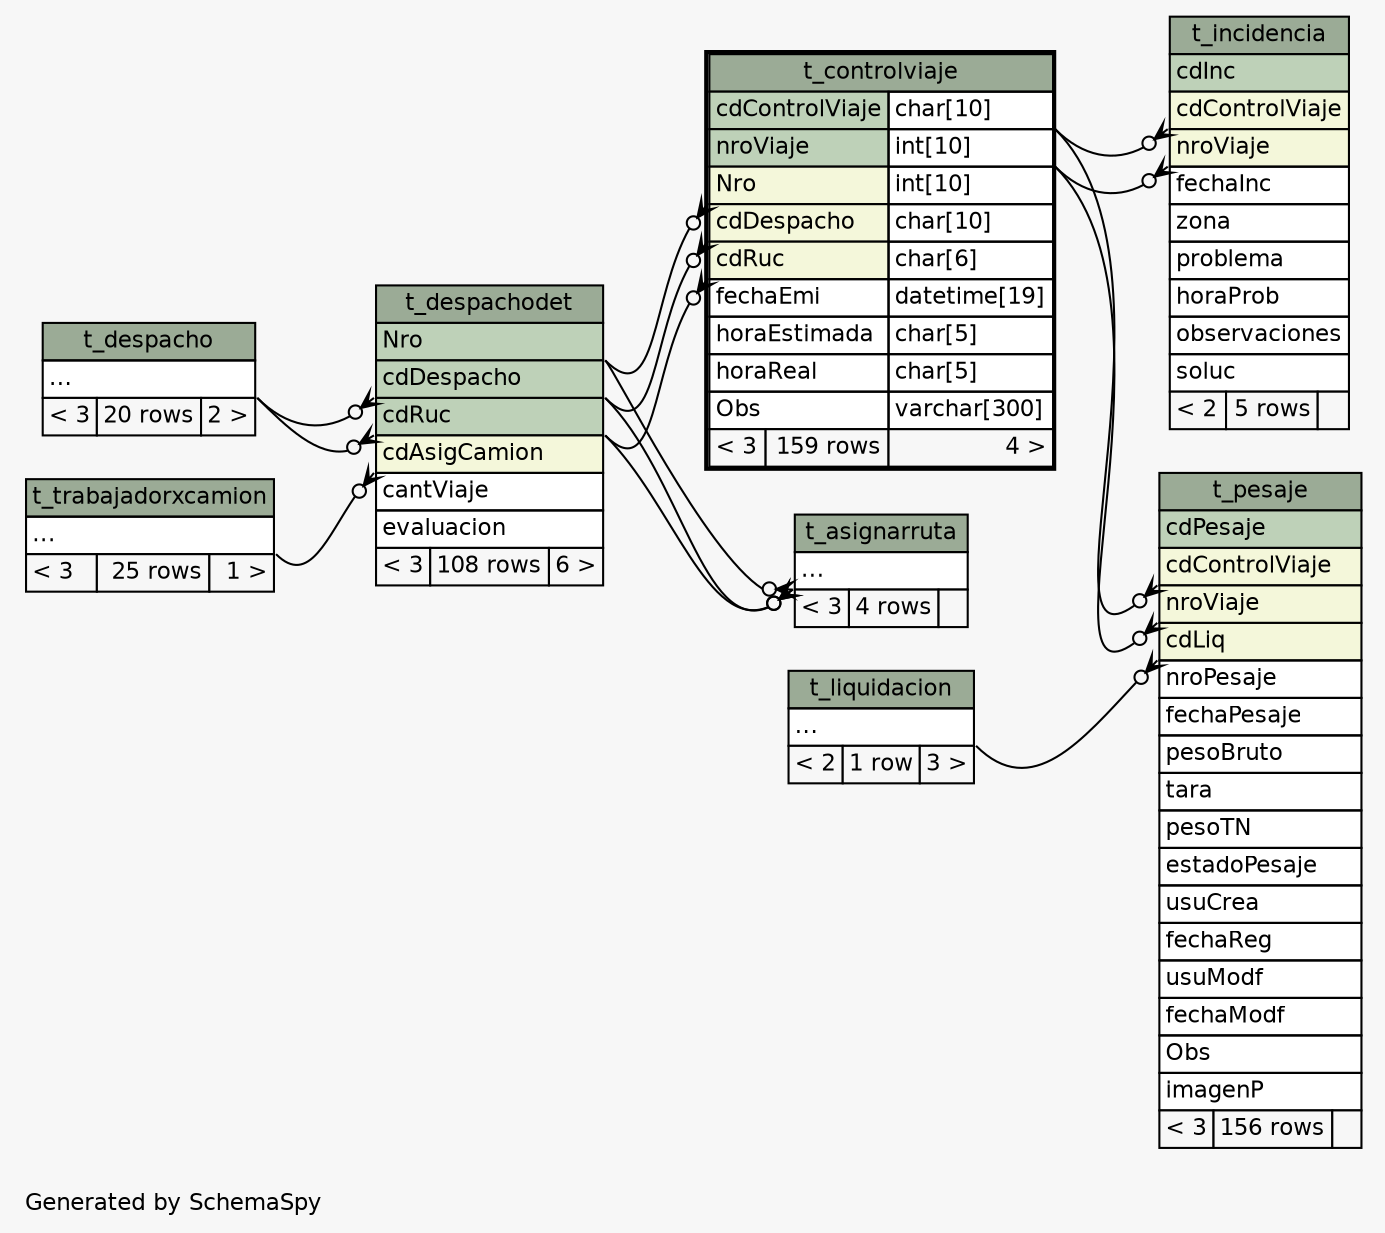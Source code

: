 // dot null on Windows 7 6.1
// SchemaSpy rev 590
digraph "twoDegreesRelationshipsDiagram" {
  graph [
    rankdir="RL"
    bgcolor="#f7f7f7"
    label="\nGenerated by SchemaSpy"
    labeljust="l"
    nodesep="0.18"
    ranksep="0.46"
    fontname="Helvetica"
    fontsize="11"
  ];
  node [
    fontname="Helvetica"
    fontsize="11"
    shape="plaintext"
  ];
  edge [
    arrowsize="0.8"
  ];
  "t_asignarruta":"elipses":sw -> "t_despachodet":"cdDespacho":se [arrowhead=none dir=back arrowtail=crowodot];
  "t_asignarruta":"elipses":sw -> "t_despachodet":"cdRuc":se [arrowhead=none dir=back arrowtail=crowodot];
  "t_asignarruta":"elipses":sw -> "t_despachodet":"Nro":se [arrowhead=none dir=back arrowtail=crowodot];
  "t_controlviaje":"cdDespacho":sw -> "t_despachodet":"cdDespacho":se [arrowhead=none dir=back arrowtail=crowodot];
  "t_controlviaje":"cdRuc":sw -> "t_despachodet":"cdRuc":se [arrowhead=none dir=back arrowtail=crowodot];
  "t_controlviaje":"Nro":sw -> "t_despachodet":"Nro":se [arrowhead=none dir=back arrowtail=crowodot];
  "t_despachodet":"cdAsigCamion":sw -> "t_trabajadorxcamion":"elipses":se [arrowhead=none dir=back arrowtail=crowodot];
  "t_despachodet":"cdDespacho":sw -> "t_despacho":"elipses":se [arrowhead=none dir=back arrowtail=crowodot];
  "t_despachodet":"cdRuc":sw -> "t_despacho":"elipses":se [arrowhead=none dir=back arrowtail=crowodot];
  "t_incidencia":"cdControlViaje":sw -> "t_controlviaje":"cdControlViaje.type":se [arrowhead=none dir=back arrowtail=crowodot];
  "t_incidencia":"nroViaje":sw -> "t_controlviaje":"nroViaje.type":se [arrowhead=none dir=back arrowtail=crowodot];
  "t_pesaje":"cdControlViaje":sw -> "t_controlviaje":"cdControlViaje.type":se [arrowhead=none dir=back arrowtail=crowodot];
  "t_pesaje":"cdLiq":sw -> "t_liquidacion":"elipses":se [arrowhead=none dir=back arrowtail=crowodot];
  "t_pesaje":"nroViaje":sw -> "t_controlviaje":"nroViaje.type":se [arrowhead=none dir=back arrowtail=crowodot];
  "t_asignarruta" [
    label=<
    <TABLE BORDER="0" CELLBORDER="1" CELLSPACING="0" BGCOLOR="#ffffff">
      <TR><TD COLSPAN="3" BGCOLOR="#9bab96" ALIGN="CENTER">t_asignarruta</TD></TR>
      <TR><TD PORT="elipses" COLSPAN="3" ALIGN="LEFT">...</TD></TR>
      <TR><TD ALIGN="LEFT" BGCOLOR="#f7f7f7">&lt; 3</TD><TD ALIGN="RIGHT" BGCOLOR="#f7f7f7">4 rows</TD><TD ALIGN="RIGHT" BGCOLOR="#f7f7f7">  </TD></TR>
    </TABLE>>
    URL="t_asignarruta.html"
    tooltip="t_asignarruta"
  ];
  "t_controlviaje" [
    label=<
    <TABLE BORDER="2" CELLBORDER="1" CELLSPACING="0" BGCOLOR="#ffffff">
      <TR><TD COLSPAN="3" BGCOLOR="#9bab96" ALIGN="CENTER">t_controlviaje</TD></TR>
      <TR><TD PORT="cdControlViaje" COLSPAN="2" BGCOLOR="#bed1b8" ALIGN="LEFT">cdControlViaje</TD><TD PORT="cdControlViaje.type" ALIGN="LEFT">char[10]</TD></TR>
      <TR><TD PORT="nroViaje" COLSPAN="2" BGCOLOR="#bed1b8" ALIGN="LEFT">nroViaje</TD><TD PORT="nroViaje.type" ALIGN="LEFT">int[10]</TD></TR>
      <TR><TD PORT="Nro" COLSPAN="2" BGCOLOR="#f4f7da" ALIGN="LEFT">Nro</TD><TD PORT="Nro.type" ALIGN="LEFT">int[10]</TD></TR>
      <TR><TD PORT="cdDespacho" COLSPAN="2" BGCOLOR="#f4f7da" ALIGN="LEFT">cdDespacho</TD><TD PORT="cdDespacho.type" ALIGN="LEFT">char[10]</TD></TR>
      <TR><TD PORT="cdRuc" COLSPAN="2" BGCOLOR="#f4f7da" ALIGN="LEFT">cdRuc</TD><TD PORT="cdRuc.type" ALIGN="LEFT">char[6]</TD></TR>
      <TR><TD PORT="fechaEmi" COLSPAN="2" ALIGN="LEFT">fechaEmi</TD><TD PORT="fechaEmi.type" ALIGN="LEFT">datetime[19]</TD></TR>
      <TR><TD PORT="horaEstimada" COLSPAN="2" ALIGN="LEFT">horaEstimada</TD><TD PORT="horaEstimada.type" ALIGN="LEFT">char[5]</TD></TR>
      <TR><TD PORT="horaReal" COLSPAN="2" ALIGN="LEFT">horaReal</TD><TD PORT="horaReal.type" ALIGN="LEFT">char[5]</TD></TR>
      <TR><TD PORT="Obs" COLSPAN="2" ALIGN="LEFT">Obs</TD><TD PORT="Obs.type" ALIGN="LEFT">varchar[300]</TD></TR>
      <TR><TD ALIGN="LEFT" BGCOLOR="#f7f7f7">&lt; 3</TD><TD ALIGN="RIGHT" BGCOLOR="#f7f7f7">159 rows</TD><TD ALIGN="RIGHT" BGCOLOR="#f7f7f7">4 &gt;</TD></TR>
    </TABLE>>
    URL="t_controlviaje.html"
    tooltip="t_controlviaje"
  ];
  "t_despacho" [
    label=<
    <TABLE BORDER="0" CELLBORDER="1" CELLSPACING="0" BGCOLOR="#ffffff">
      <TR><TD COLSPAN="3" BGCOLOR="#9bab96" ALIGN="CENTER">t_despacho</TD></TR>
      <TR><TD PORT="elipses" COLSPAN="3" ALIGN="LEFT">...</TD></TR>
      <TR><TD ALIGN="LEFT" BGCOLOR="#f7f7f7">&lt; 3</TD><TD ALIGN="RIGHT" BGCOLOR="#f7f7f7">20 rows</TD><TD ALIGN="RIGHT" BGCOLOR="#f7f7f7">2 &gt;</TD></TR>
    </TABLE>>
    URL="t_despacho.html"
    tooltip="t_despacho"
  ];
  "t_despachodet" [
    label=<
    <TABLE BORDER="0" CELLBORDER="1" CELLSPACING="0" BGCOLOR="#ffffff">
      <TR><TD COLSPAN="3" BGCOLOR="#9bab96" ALIGN="CENTER">t_despachodet</TD></TR>
      <TR><TD PORT="Nro" COLSPAN="3" BGCOLOR="#bed1b8" ALIGN="LEFT">Nro</TD></TR>
      <TR><TD PORT="cdDespacho" COLSPAN="3" BGCOLOR="#bed1b8" ALIGN="LEFT">cdDespacho</TD></TR>
      <TR><TD PORT="cdRuc" COLSPAN="3" BGCOLOR="#bed1b8" ALIGN="LEFT">cdRuc</TD></TR>
      <TR><TD PORT="cdAsigCamion" COLSPAN="3" BGCOLOR="#f4f7da" ALIGN="LEFT">cdAsigCamion</TD></TR>
      <TR><TD PORT="cantViaje" COLSPAN="3" ALIGN="LEFT">cantViaje</TD></TR>
      <TR><TD PORT="evaluacion" COLSPAN="3" ALIGN="LEFT">evaluacion</TD></TR>
      <TR><TD ALIGN="LEFT" BGCOLOR="#f7f7f7">&lt; 3</TD><TD ALIGN="RIGHT" BGCOLOR="#f7f7f7">108 rows</TD><TD ALIGN="RIGHT" BGCOLOR="#f7f7f7">6 &gt;</TD></TR>
    </TABLE>>
    URL="t_despachodet.html"
    tooltip="t_despachodet"
  ];
  "t_incidencia" [
    label=<
    <TABLE BORDER="0" CELLBORDER="1" CELLSPACING="0" BGCOLOR="#ffffff">
      <TR><TD COLSPAN="3" BGCOLOR="#9bab96" ALIGN="CENTER">t_incidencia</TD></TR>
      <TR><TD PORT="cdInc" COLSPAN="3" BGCOLOR="#bed1b8" ALIGN="LEFT">cdInc</TD></TR>
      <TR><TD PORT="cdControlViaje" COLSPAN="3" BGCOLOR="#f4f7da" ALIGN="LEFT">cdControlViaje</TD></TR>
      <TR><TD PORT="nroViaje" COLSPAN="3" BGCOLOR="#f4f7da" ALIGN="LEFT">nroViaje</TD></TR>
      <TR><TD PORT="fechaInc" COLSPAN="3" ALIGN="LEFT">fechaInc</TD></TR>
      <TR><TD PORT="zona" COLSPAN="3" ALIGN="LEFT">zona</TD></TR>
      <TR><TD PORT="problema" COLSPAN="3" ALIGN="LEFT">problema</TD></TR>
      <TR><TD PORT="horaProb" COLSPAN="3" ALIGN="LEFT">horaProb</TD></TR>
      <TR><TD PORT="observaciones" COLSPAN="3" ALIGN="LEFT">observaciones</TD></TR>
      <TR><TD PORT="soluc" COLSPAN="3" ALIGN="LEFT">soluc</TD></TR>
      <TR><TD ALIGN="LEFT" BGCOLOR="#f7f7f7">&lt; 2</TD><TD ALIGN="RIGHT" BGCOLOR="#f7f7f7">5 rows</TD><TD ALIGN="RIGHT" BGCOLOR="#f7f7f7">  </TD></TR>
    </TABLE>>
    URL="t_incidencia.html"
    tooltip="t_incidencia"
  ];
  "t_liquidacion" [
    label=<
    <TABLE BORDER="0" CELLBORDER="1" CELLSPACING="0" BGCOLOR="#ffffff">
      <TR><TD COLSPAN="3" BGCOLOR="#9bab96" ALIGN="CENTER">t_liquidacion</TD></TR>
      <TR><TD PORT="elipses" COLSPAN="3" ALIGN="LEFT">...</TD></TR>
      <TR><TD ALIGN="LEFT" BGCOLOR="#f7f7f7">&lt; 2</TD><TD ALIGN="RIGHT" BGCOLOR="#f7f7f7">1 row</TD><TD ALIGN="RIGHT" BGCOLOR="#f7f7f7">3 &gt;</TD></TR>
    </TABLE>>
    URL="t_liquidacion.html"
    tooltip="t_liquidacion"
  ];
  "t_pesaje" [
    label=<
    <TABLE BORDER="0" CELLBORDER="1" CELLSPACING="0" BGCOLOR="#ffffff">
      <TR><TD COLSPAN="3" BGCOLOR="#9bab96" ALIGN="CENTER">t_pesaje</TD></TR>
      <TR><TD PORT="cdPesaje" COLSPAN="3" BGCOLOR="#bed1b8" ALIGN="LEFT">cdPesaje</TD></TR>
      <TR><TD PORT="cdControlViaje" COLSPAN="3" BGCOLOR="#f4f7da" ALIGN="LEFT">cdControlViaje</TD></TR>
      <TR><TD PORT="nroViaje" COLSPAN="3" BGCOLOR="#f4f7da" ALIGN="LEFT">nroViaje</TD></TR>
      <TR><TD PORT="cdLiq" COLSPAN="3" BGCOLOR="#f4f7da" ALIGN="LEFT">cdLiq</TD></TR>
      <TR><TD PORT="nroPesaje" COLSPAN="3" ALIGN="LEFT">nroPesaje</TD></TR>
      <TR><TD PORT="fechaPesaje" COLSPAN="3" ALIGN="LEFT">fechaPesaje</TD></TR>
      <TR><TD PORT="pesoBruto" COLSPAN="3" ALIGN="LEFT">pesoBruto</TD></TR>
      <TR><TD PORT="tara" COLSPAN="3" ALIGN="LEFT">tara</TD></TR>
      <TR><TD PORT="pesoTN" COLSPAN="3" ALIGN="LEFT">pesoTN</TD></TR>
      <TR><TD PORT="estadoPesaje" COLSPAN="3" ALIGN="LEFT">estadoPesaje</TD></TR>
      <TR><TD PORT="usuCrea" COLSPAN="3" ALIGN="LEFT">usuCrea</TD></TR>
      <TR><TD PORT="fechaReg" COLSPAN="3" ALIGN="LEFT">fechaReg</TD></TR>
      <TR><TD PORT="usuModf" COLSPAN="3" ALIGN="LEFT">usuModf</TD></TR>
      <TR><TD PORT="fechaModf" COLSPAN="3" ALIGN="LEFT">fechaModf</TD></TR>
      <TR><TD PORT="Obs" COLSPAN="3" ALIGN="LEFT">Obs</TD></TR>
      <TR><TD PORT="imagenP" COLSPAN="3" ALIGN="LEFT">imagenP</TD></TR>
      <TR><TD ALIGN="LEFT" BGCOLOR="#f7f7f7">&lt; 3</TD><TD ALIGN="RIGHT" BGCOLOR="#f7f7f7">156 rows</TD><TD ALIGN="RIGHT" BGCOLOR="#f7f7f7">  </TD></TR>
    </TABLE>>
    URL="t_pesaje.html"
    tooltip="t_pesaje"
  ];
  "t_trabajadorxcamion" [
    label=<
    <TABLE BORDER="0" CELLBORDER="1" CELLSPACING="0" BGCOLOR="#ffffff">
      <TR><TD COLSPAN="3" BGCOLOR="#9bab96" ALIGN="CENTER">t_trabajadorxcamion</TD></TR>
      <TR><TD PORT="elipses" COLSPAN="3" ALIGN="LEFT">...</TD></TR>
      <TR><TD ALIGN="LEFT" BGCOLOR="#f7f7f7">&lt; 3</TD><TD ALIGN="RIGHT" BGCOLOR="#f7f7f7">25 rows</TD><TD ALIGN="RIGHT" BGCOLOR="#f7f7f7">1 &gt;</TD></TR>
    </TABLE>>
    URL="t_trabajadorxcamion.html"
    tooltip="t_trabajadorxcamion"
  ];
}
